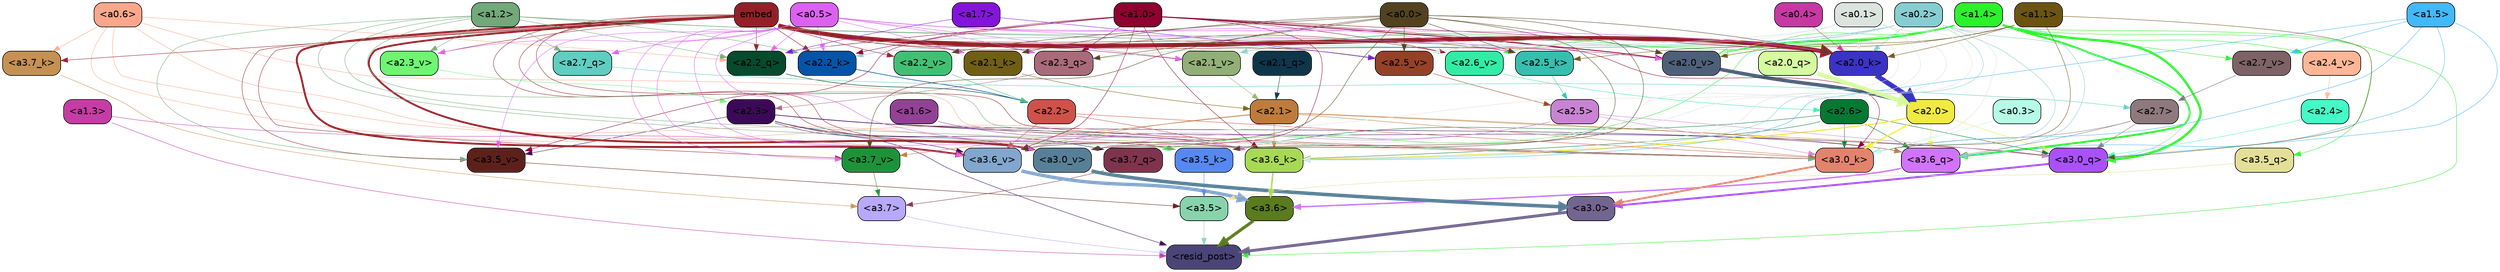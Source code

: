 strict digraph "" {
	graph [bgcolor=transparent,
		layout=dot,
		overlap=false,
		splines=true
	];
	"<a3.7>"	[color=black,
		fillcolor="#b8a9fc",
		fontname=Helvetica,
		shape=box,
		style="filled, rounded"];
	"<resid_post>"	[color=black,
		fillcolor="#4b4478",
		fontname=Helvetica,
		shape=box,
		style="filled, rounded"];
	"<a3.7>" -> "<resid_post>"	[color="#b8a9fc",
		penwidth=0.6239100098609924];
	"<a3.6>"	[color=black,
		fillcolor="#5a7b1e",
		fontname=Helvetica,
		shape=box,
		style="filled, rounded"];
	"<a3.6>" -> "<resid_post>"	[color="#5a7b1e",
		penwidth=4.569062113761902];
	"<a3.5>"	[color=black,
		fillcolor="#88d3ac",
		fontname=Helvetica,
		shape=box,
		style="filled, rounded"];
	"<a3.5>" -> "<resid_post>"	[color="#88d3ac",
		penwidth=0.6];
	"<a3.0>"	[color=black,
		fillcolor="#72658f",
		fontname=Helvetica,
		shape=box,
		style="filled, rounded"];
	"<a3.0>" -> "<resid_post>"	[color="#72658f",
		penwidth=4.283544182777405];
	"<a2.3>"	[color=black,
		fillcolor="#3c0958",
		fontname=Helvetica,
		shape=box,
		style="filled, rounded"];
	"<a2.3>" -> "<resid_post>"	[color="#3c0958",
		penwidth=0.6];
	"<a3.7_q>"	[color=black,
		fillcolor="#7f344d",
		fontname=Helvetica,
		shape=box,
		style="filled, rounded"];
	"<a2.3>" -> "<a3.7_q>"	[color="#3c0958",
		penwidth=0.6];
	"<a3.6_q>"	[color=black,
		fillcolor="#d174f9",
		fontname=Helvetica,
		shape=box,
		style="filled, rounded"];
	"<a2.3>" -> "<a3.6_q>"	[color="#3c0958",
		penwidth=0.6];
	"<a3.0_q>"	[color=black,
		fillcolor="#a951fa",
		fontname=Helvetica,
		shape=box,
		style="filled, rounded"];
	"<a2.3>" -> "<a3.0_q>"	[color="#3c0958",
		penwidth=0.6];
	"<a3.0_k>"	[color=black,
		fillcolor="#e2836e",
		fontname=Helvetica,
		shape=box,
		style="filled, rounded"];
	"<a2.3>" -> "<a3.0_k>"	[color="#3c0958",
		penwidth=0.6];
	"<a3.6_v>"	[color=black,
		fillcolor="#82a6cd",
		fontname=Helvetica,
		shape=box,
		style="filled, rounded"];
	"<a2.3>" -> "<a3.6_v>"	[color="#3c0958",
		penwidth=0.6];
	"<a3.5_v>"	[color=black,
		fillcolor="#5d211c",
		fontname=Helvetica,
		shape=box,
		style="filled, rounded"];
	"<a2.3>" -> "<a3.5_v>"	[color="#3c0958",
		penwidth=0.6];
	"<a3.0_v>"	[color=black,
		fillcolor="#578098",
		fontname=Helvetica,
		shape=box,
		style="filled, rounded"];
	"<a2.3>" -> "<a3.0_v>"	[color="#3c0958",
		penwidth=0.6];
	"<a1.4>"	[color=black,
		fillcolor="#2bf22b",
		fontname=Helvetica,
		shape=box,
		style="filled, rounded"];
	"<a1.4>" -> "<resid_post>"	[color="#2bf22b",
		penwidth=0.6];
	"<a1.4>" -> "<a3.7_q>"	[color="#2bf22b",
		penwidth=0.6];
	"<a1.4>" -> "<a3.6_q>"	[color="#2bf22b",
		penwidth=2.7934007048606873];
	"<a3.5_q>"	[color=black,
		fillcolor="#e4df98",
		fontname=Helvetica,
		shape=box,
		style="filled, rounded"];
	"<a1.4>" -> "<a3.5_q>"	[color="#2bf22b",
		penwidth=0.6];
	"<a1.4>" -> "<a3.0_q>"	[color="#2bf22b",
		penwidth=3.340754985809326];
	"<a2.3_q>"	[color=black,
		fillcolor="#a96a7a",
		fontname=Helvetica,
		shape=box,
		style="filled, rounded"];
	"<a1.4>" -> "<a2.3_q>"	[color="#2bf22b",
		penwidth=0.6];
	"<a2.7_v>"	[color=black,
		fillcolor="#7d6366",
		fontname=Helvetica,
		shape=box,
		style="filled, rounded"];
	"<a1.4>" -> "<a2.7_v>"	[color="#2bf22b",
		penwidth=0.6];
	"<a2.6_v>"	[color=black,
		fillcolor="#32eca5",
		fontname=Helvetica,
		shape=box,
		style="filled, rounded"];
	"<a1.4>" -> "<a2.6_v>"	[color="#2bf22b",
		penwidth=0.6];
	"<a2.5_v>"	[color=black,
		fillcolor="#954127",
		fontname=Helvetica,
		shape=box,
		style="filled, rounded"];
	"<a1.4>" -> "<a2.5_v>"	[color="#2bf22b",
		penwidth=0.6];
	"<a2.4_v>"	[color=black,
		fillcolor="#feb696",
		fontname=Helvetica,
		shape=box,
		style="filled, rounded"];
	"<a1.4>" -> "<a2.4_v>"	[color="#2bf22b",
		penwidth=0.6];
	"<a2.1_v>"	[color=black,
		fillcolor="#93af77",
		fontname=Helvetica,
		shape=box,
		style="filled, rounded"];
	"<a1.4>" -> "<a2.1_v>"	[color="#2bf22b",
		penwidth=0.6];
	"<a2.0_v>"	[color=black,
		fillcolor="#4e5f79",
		fontname=Helvetica,
		shape=box,
		style="filled, rounded"];
	"<a1.4>" -> "<a2.0_v>"	[color="#2bf22b",
		penwidth=2.268759250640869];
	"<a1.3>"	[color=black,
		fillcolor="#c63ca5",
		fontname=Helvetica,
		shape=box,
		style="filled, rounded"];
	"<a1.3>" -> "<resid_post>"	[color="#c63ca5",
		penwidth=0.6];
	"<a1.3>" -> "<a3.6_v>"	[color="#c63ca5",
		penwidth=0.6];
	"<a3.7_q>" -> "<a3.7>"	[color="#7f344d",
		penwidth=0.6];
	"<a3.6_q>" -> "<a3.6>"	[color="#d174f9",
		penwidth=2.0347584784030914];
	"<a3.5_q>" -> "<a3.5>"	[color="#e4df98",
		penwidth=0.6];
	"<a3.0_q>" -> "<a3.0>"	[color="#a951fa",
		penwidth=2.8635367155075073];
	"<a3.7_k>"	[color=black,
		fillcolor="#c59153",
		fontname=Helvetica,
		shape=box,
		style="filled, rounded"];
	"<a3.7_k>" -> "<a3.7>"	[color="#c59153",
		penwidth=0.6];
	"<a3.6_k>"	[color=black,
		fillcolor="#a8d955",
		fontname=Helvetica,
		shape=box,
		style="filled, rounded"];
	"<a3.6_k>" -> "<a3.6>"	[color="#a8d955",
		penwidth=2.1760786175727844];
	"<a3.5_k>"	[color=black,
		fillcolor="#5788ef",
		fontname=Helvetica,
		shape=box,
		style="filled, rounded"];
	"<a3.5_k>" -> "<a3.5>"	[color="#5788ef",
		penwidth=0.6];
	"<a3.0_k>" -> "<a3.0>"	[color="#e2836e",
		penwidth=2.632905662059784];
	"<a3.7_v>"	[color=black,
		fillcolor="#1c933a",
		fontname=Helvetica,
		shape=box,
		style="filled, rounded"];
	"<a3.7_v>" -> "<a3.7>"	[color="#1c933a",
		penwidth=0.6];
	"<a3.6_v>" -> "<a3.6>"	[color="#82a6cd",
		penwidth=4.981305837631226];
	"<a3.5_v>" -> "<a3.5>"	[color="#5d211c",
		penwidth=0.6];
	"<a3.0_v>" -> "<a3.0>"	[color="#578098",
		penwidth=5.168330669403076];
	"<a2.7>"	[color=black,
		fillcolor="#8e797e",
		fontname=Helvetica,
		shape=box,
		style="filled, rounded"];
	"<a2.7>" -> "<a3.6_q>"	[color="#8e797e",
		penwidth=0.6];
	"<a2.7>" -> "<a3.0_q>"	[color="#8e797e",
		penwidth=0.6];
	"<a2.7>" -> "<a3.0_k>"	[color="#8e797e",
		penwidth=0.6];
	"<a2.6>"	[color=black,
		fillcolor="#057834",
		fontname=Helvetica,
		shape=box,
		style="filled, rounded"];
	"<a2.6>" -> "<a3.6_q>"	[color="#057834",
		penwidth=0.6];
	"<a2.6>" -> "<a3.0_q>"	[color="#057834",
		penwidth=0.6];
	"<a2.6>" -> "<a3.6_k>"	[color="#057834",
		penwidth=0.6];
	"<a2.6>" -> "<a3.5_k>"	[color="#057834",
		penwidth=0.6];
	"<a2.6>" -> "<a3.0_k>"	[color="#057834",
		penwidth=0.6];
	"<a2.1>"	[color=black,
		fillcolor="#be7b3c",
		fontname=Helvetica,
		shape=box,
		style="filled, rounded"];
	"<a2.1>" -> "<a3.6_q>"	[color="#be7b3c",
		penwidth=0.6];
	"<a2.1>" -> "<a3.0_q>"	[color="#be7b3c",
		penwidth=0.6];
	"<a2.1>" -> "<a3.6_k>"	[color="#be7b3c",
		penwidth=0.6];
	"<a2.1>" -> "<a3.0_k>"	[color="#be7b3c",
		penwidth=0.6];
	"<a2.1>" -> "<a3.7_v>"	[color="#be7b3c",
		penwidth=0.6];
	"<a2.1>" -> "<a3.6_v>"	[color="#be7b3c",
		penwidth=0.6];
	"<a2.0>"	[color=black,
		fillcolor="#f0ea42",
		fontname=Helvetica,
		shape=box,
		style="filled, rounded"];
	"<a2.0>" -> "<a3.6_q>"	[color="#f0ea42",
		penwidth=0.6];
	"<a2.0>" -> "<a3.0_q>"	[color="#f0ea42",
		penwidth=0.6];
	"<a2.0>" -> "<a3.6_k>"	[color="#f0ea42",
		penwidth=1.6382827460765839];
	"<a2.0>" -> "<a3.0_k>"	[color="#f0ea42",
		penwidth=2.161143198609352];
	"<a1.5>"	[color=black,
		fillcolor="#42b9fa",
		fontname=Helvetica,
		shape=box,
		style="filled, rounded"];
	"<a1.5>" -> "<a3.6_q>"	[color="#42b9fa",
		penwidth=0.6];
	"<a1.5>" -> "<a3.0_q>"	[color="#42b9fa",
		penwidth=0.6];
	"<a1.5>" -> "<a3.6_k>"	[color="#42b9fa",
		penwidth=0.6];
	"<a1.5>" -> "<a3.0_k>"	[color="#42b9fa",
		penwidth=0.6];
	"<a1.5>" -> "<a2.7_v>"	[color="#42b9fa",
		penwidth=0.6];
	"<a0.2>"	[color=black,
		fillcolor="#86cdd1",
		fontname=Helvetica,
		shape=box,
		style="filled, rounded"];
	"<a0.2>" -> "<a3.6_q>"	[color="#86cdd1",
		penwidth=0.6];
	"<a0.2>" -> "<a3.0_q>"	[color="#86cdd1",
		penwidth=0.6];
	"<a0.2>" -> "<a3.6_k>"	[color="#86cdd1",
		penwidth=0.6];
	"<a0.2>" -> "<a3.0_k>"	[color="#86cdd1",
		penwidth=0.6];
	"<a2.2_q>"	[color=black,
		fillcolor="#074a2d",
		fontname=Helvetica,
		shape=box,
		style="filled, rounded"];
	"<a0.2>" -> "<a2.2_q>"	[color="#86cdd1",
		penwidth=0.6];
	"<a2.2_k>"	[color=black,
		fillcolor="#0454a9",
		fontname=Helvetica,
		shape=box,
		style="filled, rounded"];
	"<a0.2>" -> "<a2.2_k>"	[color="#86cdd1",
		penwidth=0.6];
	"<a2.0_k>"	[color=black,
		fillcolor="#3b33c4",
		fontname=Helvetica,
		shape=box,
		style="filled, rounded"];
	"<a0.2>" -> "<a2.0_k>"	[color="#86cdd1",
		penwidth=0.6];
	"<a0.2>" -> "<a2.1_v>"	[color="#86cdd1",
		penwidth=0.6];
	"<a0.2>" -> "<a2.0_v>"	[color="#86cdd1",
		penwidth=0.6];
	"<a2.5>"	[color=black,
		fillcolor="#c884d3",
		fontname=Helvetica,
		shape=box,
		style="filled, rounded"];
	"<a2.5>" -> "<a3.0_q>"	[color="#c884d3",
		penwidth=0.6];
	"<a2.5>" -> "<a3.0_k>"	[color="#c884d3",
		penwidth=0.6];
	"<a2.5>" -> "<a3.6_v>"	[color="#c884d3",
		penwidth=0.6];
	"<a2.5>" -> "<a3.0_v>"	[color="#c884d3",
		penwidth=0.6];
	"<a2.4>"	[color=black,
		fillcolor="#44fac7",
		fontname=Helvetica,
		shape=box,
		style="filled, rounded"];
	"<a2.4>" -> "<a3.0_q>"	[color="#44fac7",
		penwidth=0.6];
	"<a1.1>"	[color=black,
		fillcolor="#6b5312",
		fontname=Helvetica,
		shape=box,
		style="filled, rounded"];
	"<a1.1>" -> "<a3.0_q>"	[color="#6b5312",
		penwidth=0.6];
	"<a1.1>" -> "<a3.0_k>"	[color="#6b5312",
		penwidth=0.6];
	"<a2.5_k>"	[color=black,
		fillcolor="#37beaf",
		fontname=Helvetica,
		shape=box,
		style="filled, rounded"];
	"<a1.1>" -> "<a2.5_k>"	[color="#6b5312",
		penwidth=0.6];
	"<a1.1>" -> "<a2.0_k>"	[color="#6b5312",
		penwidth=0.6];
	"<a1.1>" -> "<a2.0_v>"	[color="#6b5312",
		penwidth=0.6];
	"<a0.6>"	[color=black,
		fillcolor="#fba78c",
		fontname=Helvetica,
		shape=box,
		style="filled, rounded"];
	"<a0.6>" -> "<a3.7_k>"	[color="#fba78c",
		penwidth=0.6];
	"<a0.6>" -> "<a3.6_k>"	[color="#fba78c",
		penwidth=0.6];
	"<a0.6>" -> "<a3.0_k>"	[color="#fba78c",
		penwidth=0.6];
	"<a0.6>" -> "<a3.6_v>"	[color="#fba78c",
		penwidth=0.6];
	"<a0.6>" -> "<a3.0_v>"	[color="#fba78c",
		penwidth=0.6];
	"<a0.6>" -> "<a2.2_q>"	[color="#fba78c",
		penwidth=0.6];
	embed	[color=black,
		fillcolor="#951f27",
		fontname=Helvetica,
		shape=box,
		style="filled, rounded"];
	embed -> "<a3.7_k>"	[color="#951f27",
		penwidth=0.6];
	embed -> "<a3.6_k>"	[color="#951f27",
		penwidth=0.6];
	embed -> "<a3.5_k>"	[color="#951f27",
		penwidth=0.6];
	embed -> "<a3.0_k>"	[color="#951f27",
		penwidth=0.6];
	embed -> "<a3.7_v>"	[color="#951f27",
		penwidth=0.6];
	embed -> "<a3.6_v>"	[color="#951f27",
		penwidth=2.7825746536254883];
	embed -> "<a3.5_v>"	[color="#951f27",
		penwidth=0.6];
	embed -> "<a3.0_v>"	[color="#951f27",
		penwidth=2.6950180530548096];
	embed -> "<a2.3_q>"	[color="#951f27",
		penwidth=0.6];
	embed -> "<a2.2_q>"	[color="#951f27",
		penwidth=0.6];
	embed -> "<a2.5_k>"	[color="#951f27",
		penwidth=0.6];
	embed -> "<a2.2_k>"	[color="#951f27",
		penwidth=0.6698317527770996];
	"<a2.1_k>"	[color=black,
		fillcolor="#715e15",
		fontname=Helvetica,
		shape=box,
		style="filled, rounded"];
	embed -> "<a2.1_k>"	[color="#951f27",
		penwidth=0.6];
	embed -> "<a2.0_k>"	[color="#951f27",
		penwidth=6.12570995092392];
	embed -> "<a2.6_v>"	[color="#951f27",
		penwidth=0.6];
	embed -> "<a2.5_v>"	[color="#951f27",
		penwidth=0.6];
	"<a2.3_v>"	[color=black,
		fillcolor="#6ef672",
		fontname=Helvetica,
		shape=box,
		style="filled, rounded"];
	embed -> "<a2.3_v>"	[color="#951f27",
		penwidth=0.6];
	"<a2.2_v>"	[color=black,
		fillcolor="#41c073",
		fontname=Helvetica,
		shape=box,
		style="filled, rounded"];
	embed -> "<a2.2_v>"	[color="#951f27",
		penwidth=0.6];
	embed -> "<a2.1_v>"	[color="#951f27",
		penwidth=0.6];
	embed -> "<a2.0_v>"	[color="#951f27",
		penwidth=0.6];
	"<a2.2>"	[color=black,
		fillcolor="#ce524a",
		fontname=Helvetica,
		shape=box,
		style="filled, rounded"];
	"<a2.2>" -> "<a3.6_k>"	[color="#ce524a",
		penwidth=0.6];
	"<a2.2>" -> "<a3.0_k>"	[color="#ce524a",
		penwidth=0.6];
	"<a2.2>" -> "<a3.6_v>"	[color="#ce524a",
		penwidth=0.6];
	"<a1.6>"	[color=black,
		fillcolor="#934194",
		fontname=Helvetica,
		shape=box,
		style="filled, rounded"];
	"<a1.6>" -> "<a3.6_k>"	[color="#934194",
		penwidth=0.6];
	"<a1.2>"	[color=black,
		fillcolor="#72a87a",
		fontname=Helvetica,
		shape=box,
		style="filled, rounded"];
	"<a1.2>" -> "<a3.6_k>"	[color="#72a87a",
		penwidth=0.6];
	"<a1.2>" -> "<a3.5_k>"	[color="#72a87a",
		penwidth=0.6];
	"<a1.2>" -> "<a3.0_k>"	[color="#72a87a",
		penwidth=0.6];
	"<a1.2>" -> "<a3.5_v>"	[color="#72a87a",
		penwidth=0.6];
	"<a2.7_q>"	[color=black,
		fillcolor="#5fcec1",
		fontname=Helvetica,
		shape=box,
		style="filled, rounded"];
	"<a1.2>" -> "<a2.7_q>"	[color="#72a87a",
		penwidth=0.6];
	"<a1.2>" -> "<a2.2_q>"	[color="#72a87a",
		penwidth=0.6];
	"<a1.2>" -> "<a2.2_k>"	[color="#72a87a",
		penwidth=0.6];
	"<a1.2>" -> "<a2.5_v>"	[color="#72a87a",
		penwidth=0.6];
	"<a1.2>" -> "<a2.3_v>"	[color="#72a87a",
		penwidth=0.6];
	"<a1.2>" -> "<a2.0_v>"	[color="#72a87a",
		penwidth=0.6];
	"<a1.0>"	[color=black,
		fillcolor="#8e0131",
		fontname=Helvetica,
		shape=box,
		style="filled, rounded"];
	"<a1.0>" -> "<a3.6_k>"	[color="#8e0131",
		penwidth=0.6];
	"<a1.0>" -> "<a3.0_k>"	[color="#8e0131",
		penwidth=0.6];
	"<a1.0>" -> "<a3.6_v>"	[color="#8e0131",
		penwidth=0.6];
	"<a1.0>" -> "<a3.5_v>"	[color="#8e0131",
		penwidth=0.6];
	"<a1.0>" -> "<a3.0_v>"	[color="#8e0131",
		penwidth=0.6];
	"<a1.0>" -> "<a2.3_q>"	[color="#8e0131",
		penwidth=0.6];
	"<a1.0>" -> "<a2.2_q>"	[color="#8e0131",
		penwidth=0.6];
	"<a1.0>" -> "<a2.2_k>"	[color="#8e0131",
		penwidth=0.6];
	"<a1.0>" -> "<a2.0_k>"	[color="#8e0131",
		penwidth=0.6];
	"<a1.0>" -> "<a2.6_v>"	[color="#8e0131",
		penwidth=0.6];
	"<a1.0>" -> "<a2.0_v>"	[color="#8e0131",
		penwidth=1.2213096618652344];
	"<a0.5>"	[color=black,
		fillcolor="#dc61f1",
		fontname=Helvetica,
		shape=box,
		style="filled, rounded"];
	"<a0.5>" -> "<a3.6_k>"	[color="#dc61f1",
		penwidth=0.6];
	"<a0.5>" -> "<a3.7_v>"	[color="#dc61f1",
		penwidth=0.6];
	"<a0.5>" -> "<a3.6_v>"	[color="#dc61f1",
		penwidth=0.6];
	"<a0.5>" -> "<a3.5_v>"	[color="#dc61f1",
		penwidth=0.6];
	"<a0.5>" -> "<a3.0_v>"	[color="#dc61f1",
		penwidth=0.6];
	"<a0.5>" -> "<a2.7_q>"	[color="#dc61f1",
		penwidth=0.6];
	"<a0.5>" -> "<a2.3_q>"	[color="#dc61f1",
		penwidth=0.6];
	"<a0.5>" -> "<a2.2_q>"	[color="#dc61f1",
		penwidth=0.6];
	"<a0.5>" -> "<a2.5_k>"	[color="#dc61f1",
		penwidth=0.6];
	"<a0.5>" -> "<a2.2_k>"	[color="#dc61f1",
		penwidth=0.6];
	"<a0.5>" -> "<a2.1_k>"	[color="#dc61f1",
		penwidth=0.6];
	"<a0.5>" -> "<a2.0_k>"	[color="#dc61f1",
		penwidth=0.6900839805603027];
	"<a0.5>" -> "<a2.3_v>"	[color="#dc61f1",
		penwidth=0.6];
	"<a0.5>" -> "<a2.1_v>"	[color="#dc61f1",
		penwidth=0.6];
	"<a0.5>" -> "<a2.0_v>"	[color="#dc61f1",
		penwidth=0.6];
	"<a0.1>"	[color=black,
		fillcolor="#dce4e0",
		fontname=Helvetica,
		shape=box,
		style="filled, rounded"];
	"<a0.1>" -> "<a3.6_k>"	[color="#dce4e0",
		penwidth=0.6];
	"<a0.1>" -> "<a3.5_k>"	[color="#dce4e0",
		penwidth=0.6];
	"<a0.1>" -> "<a3.0_k>"	[color="#dce4e0",
		penwidth=0.6];
	"<a0.1>" -> "<a3.6_v>"	[color="#dce4e0",
		penwidth=0.6];
	"<a0.1>" -> "<a3.0_v>"	[color="#dce4e0",
		penwidth=0.6];
	"<a0.1>" -> "<a2.3_q>"	[color="#dce4e0",
		penwidth=0.6];
	"<a0.1>" -> "<a2.2_q>"	[color="#dce4e0",
		penwidth=0.6];
	"<a0.1>" -> "<a2.0_k>"	[color="#dce4e0",
		penwidth=0.6];
	"<a0.1>" -> "<a2.5_v>"	[color="#dce4e0",
		penwidth=0.6];
	"<a0.1>" -> "<a2.0_v>"	[color="#dce4e0",
		penwidth=0.6];
	"<a0.0>"	[color=black,
		fillcolor="#524220",
		fontname=Helvetica,
		shape=box,
		style="filled, rounded"];
	"<a0.0>" -> "<a3.5_k>"	[color="#524220",
		penwidth=0.6];
	"<a0.0>" -> "<a3.7_v>"	[color="#524220",
		penwidth=0.6];
	"<a0.0>" -> "<a3.6_v>"	[color="#524220",
		penwidth=0.6];
	"<a0.0>" -> "<a3.0_v>"	[color="#524220",
		penwidth=0.6];
	"<a0.0>" -> "<a2.3_q>"	[color="#524220",
		penwidth=0.6];
	"<a0.0>" -> "<a2.5_k>"	[color="#524220",
		penwidth=0.6];
	"<a0.0>" -> "<a2.1_k>"	[color="#524220",
		penwidth=0.6];
	"<a0.0>" -> "<a2.0_k>"	[color="#524220",
		penwidth=0.6];
	"<a0.0>" -> "<a2.5_v>"	[color="#524220",
		penwidth=0.6];
	"<a0.0>" -> "<a2.2_v>"	[color="#524220",
		penwidth=0.6];
	"<a0.0>" -> "<a2.0_v>"	[color="#524220",
		penwidth=0.6];
	"<a0.3>"	[color=black,
		fillcolor="#b6fbe5",
		fontname=Helvetica,
		shape=box,
		style="filled, rounded"];
	"<a0.3>" -> "<a3.0_k>"	[color="#b6fbe5",
		penwidth=0.6];
	"<a2.7_q>" -> "<a2.7>"	[color="#5fcec1",
		penwidth=0.6];
	"<a2.3_q>" -> "<a2.3>"	[color="#a96a7a",
		penwidth=0.6];
	"<a2.2_q>" -> "<a2.2>"	[color="#074a2d",
		penwidth=0.7553567886352539];
	"<a2.1_q>"	[color=black,
		fillcolor="#0f3549",
		fontname=Helvetica,
		shape=box,
		style="filled, rounded"];
	"<a2.1_q>" -> "<a2.1>"	[color="#0f3549",
		penwidth=0.6];
	"<a2.0_q>"	[color=black,
		fillcolor="#d5fa9f",
		fontname=Helvetica,
		shape=box,
		style="filled, rounded"];
	"<a2.0_q>" -> "<a2.0>"	[color="#d5fa9f",
		penwidth=6.256794691085815];
	"<a2.5_k>" -> "<a2.5>"	[color="#37beaf",
		penwidth=0.6];
	"<a2.2_k>" -> "<a2.2>"	[color="#0454a9",
		penwidth=0.8854708671569824];
	"<a2.1_k>" -> "<a2.1>"	[color="#715e15",
		penwidth=0.6];
	"<a2.0_k>" -> "<a2.0>"	[color="#3b33c4",
		penwidth=7.231504917144775];
	"<a2.7_v>" -> "<a2.7>"	[color="#7d6366",
		penwidth=0.6];
	"<a2.6_v>" -> "<a2.6>"	[color="#32eca5",
		penwidth=0.6];
	"<a2.5_v>" -> "<a2.5>"	[color="#954127",
		penwidth=0.6];
	"<a2.4_v>" -> "<a2.4>"	[color="#feb696",
		penwidth=0.6];
	"<a2.3_v>" -> "<a2.3>"	[color="#6ef672",
		penwidth=0.6];
	"<a2.2_v>" -> "<a2.2>"	[color="#41c073",
		penwidth=0.6];
	"<a2.1_v>" -> "<a2.1>"	[color="#93af77",
		penwidth=0.6];
	"<a2.0_v>" -> "<a2.0>"	[color="#4e5f79",
		penwidth=5.231471925973892];
	"<a1.7>"	[color=black,
		fillcolor="#8414da",
		fontname=Helvetica,
		shape=box,
		style="filled, rounded"];
	"<a1.7>" -> "<a2.2_q>"	[color="#8414da",
		penwidth=0.6];
	"<a1.7>" -> "<a2.5_v>"	[color="#8414da",
		penwidth=0.6];
	"<a0.4>"	[color=black,
		fillcolor="#c738a3",
		fontname=Helvetica,
		shape=box,
		style="filled, rounded"];
	"<a0.4>" -> "<a2.0_k>"	[color="#c738a3",
		penwidth=0.6];
}
